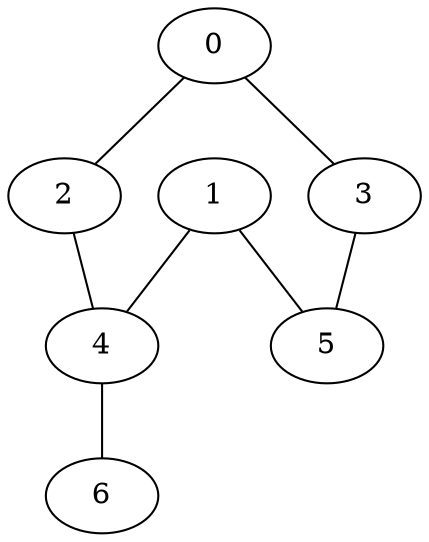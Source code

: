 graph "sampletest150-mod1_image19.bmp" {
	0	 [type=corner,
		x=109,
		y=533];
	2	 [type=corner,
		x=119,
		y=243];
	0 -- 2	 [angle0="-1.54",
		frequency=1,
		type0=line];
	3	 [type=corner,
		x=423,
		y=548];
	0 -- 3	 [angle0=".05",
		frequency=1,
		type0=line];
	1	 [type=intersection,
		x=305,
		y=214];
	4	 [type=intersection,
		x=220,
		y=219];
	1 -- 4	 [angle0="-.06",
		angle1="250.29",
		frequency=2,
		type0=line,
		type1=arc];
	5	 [type=corner,
		x=403,
		y=236];
	1 -- 5	 [angle0=".22",
		frequency=1,
		type0=line];
	2 -- 4	 [angle0="-.23",
		frequency=1,
		type0=line];
	3 -- 5	 [angle0="1.51",
		frequency=1,
		type0=line];
	6	 [type=endpoint,
		x=234,
		y=277];
	4 -- 6	 [angle0="1.33",
		frequency=1,
		type0=line];
}
